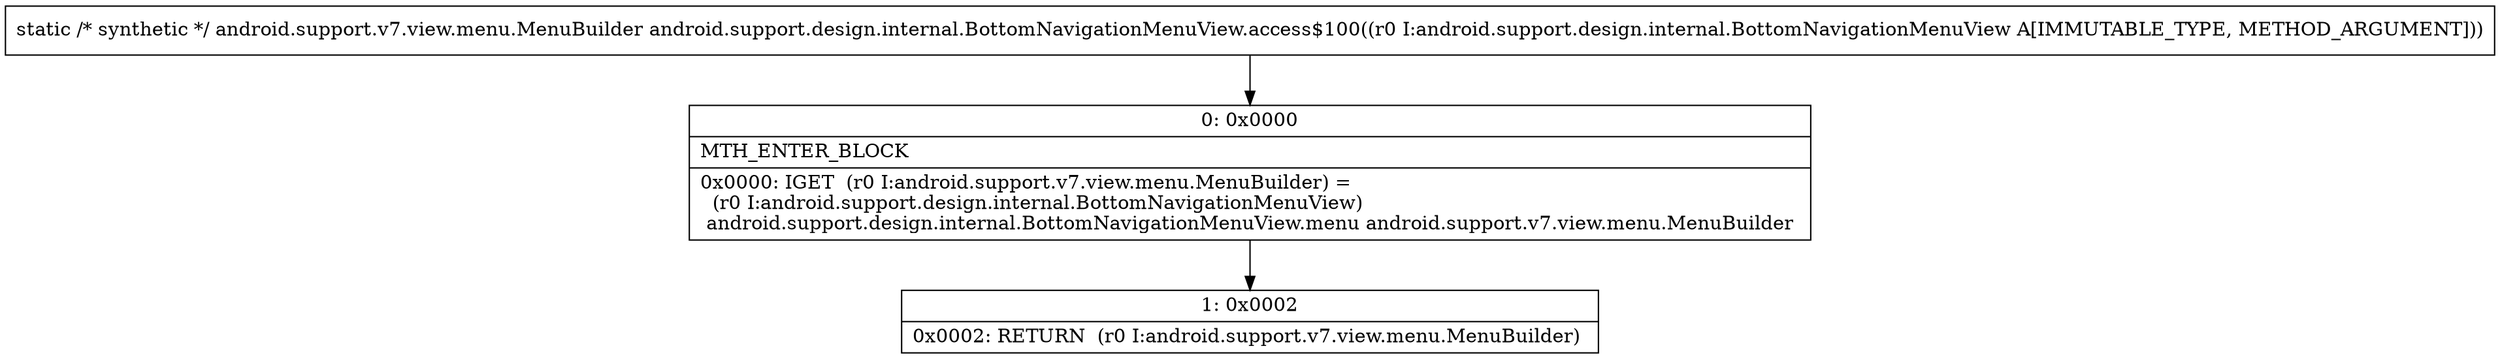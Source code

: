 digraph "CFG forandroid.support.design.internal.BottomNavigationMenuView.access$100(Landroid\/support\/design\/internal\/BottomNavigationMenuView;)Landroid\/support\/v7\/view\/menu\/MenuBuilder;" {
Node_0 [shape=record,label="{0\:\ 0x0000|MTH_ENTER_BLOCK\l|0x0000: IGET  (r0 I:android.support.v7.view.menu.MenuBuilder) = \l  (r0 I:android.support.design.internal.BottomNavigationMenuView)\l android.support.design.internal.BottomNavigationMenuView.menu android.support.v7.view.menu.MenuBuilder \l}"];
Node_1 [shape=record,label="{1\:\ 0x0002|0x0002: RETURN  (r0 I:android.support.v7.view.menu.MenuBuilder) \l}"];
MethodNode[shape=record,label="{static \/* synthetic *\/ android.support.v7.view.menu.MenuBuilder android.support.design.internal.BottomNavigationMenuView.access$100((r0 I:android.support.design.internal.BottomNavigationMenuView A[IMMUTABLE_TYPE, METHOD_ARGUMENT])) }"];
MethodNode -> Node_0;
Node_0 -> Node_1;
}

